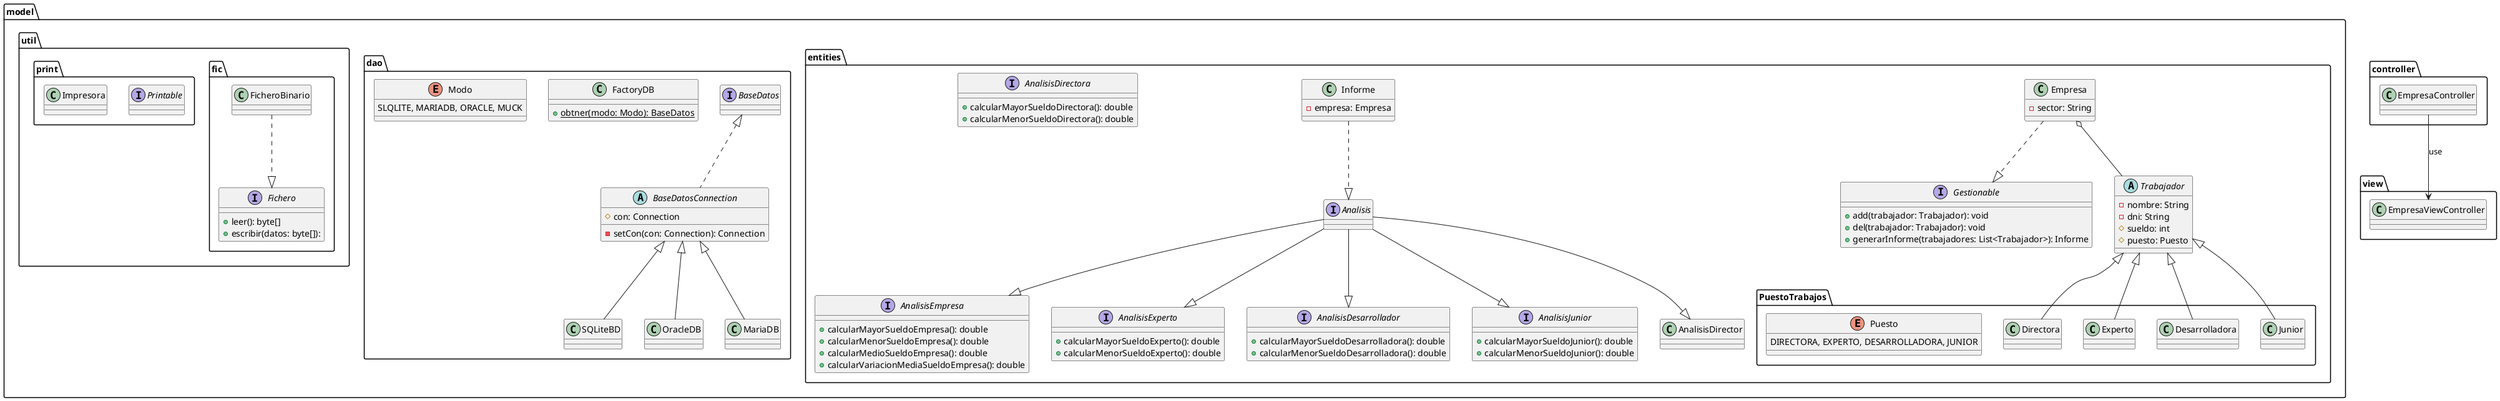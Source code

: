 @startuml

package model{

    package entities{

        interface Gestionable{
            + add(trabajador: Trabajador): void
            + del(trabajador: Trabajador): void
            + generarInforme(trabajadores: List<Trabajador>): Informe
        }

        class Empresa{
            - sector: String 
        }
        
        class Informe{
            - empresa: Empresa

        }

        interface Analisis{
'           
        }

        interface AnalisisEmpresa{
            + calcularMayorSueldoEmpresa(): double
            + calcularMenorSueldoEmpresa(): double
            + calcularMedioSueldoEmpresa(): double
            + calcularVariacionMediaSueldoEmpresa(): double
        }

        interface AnalisisDirectora{
            + calcularMayorSueldoDirectora(): double
            + calcularMenorSueldoDirectora(): double
        }

        interface AnalisisExperto{  
            + calcularMayorSueldoExperto(): double
            + calcularMenorSueldoExperto(): double
        }

        interface AnalisisDesarrollador{      
            + calcularMayorSueldoDesarrolladora(): double
            + calcularMenorSueldoDesarrolladora(): double    
        }

        interface AnalisisJunior{  
            + calcularMayorSueldoJunior(): double
            + calcularMenorSueldoJunior(): double        
        }

        abstract class Trabajador{
            - nombre: String
            - dni: String
            # sueldo: int
            # puesto: Puesto

        }

        package PuestoTrabajos{

            class Directora{
            }

            class Experto{
            }

            class Desarrolladora{
            }
        
            class Junior{
            }

            enum Puesto{
                DIRECTORA, EXPERTO, DESARROLLADORA, JUNIOR
            }

        }

        Empresa ..|> Gestionable
        Empresa  o-- Trabajador
        Trabajador <|-- Directora
        Trabajador <|-- Experto
        Trabajador <|-- Desarrolladora
        Trabajador <|-- Junior

        Informe ..|> Analisis

        Analisis --|> AnalisisEmpresa
        Analisis --|> AnalisisDirector
        Analisis --|> AnalisisExperto
        Analisis --|> AnalisisDesarrollador
        Analisis --|> AnalisisJunior
    }
    
    package dao{

        interface BaseDatos{

        }

        class SQLiteBD{

        }
        class OracleDB{

        }
        class MariaDB{

        }

        class FactoryDB{
            + {static} obtner(modo: Modo): BaseDatos
        }

        enum Modo{
            SLQLITE, MARIADB, ORACLE, MUCK
        }
        abstract class BaseDatosConnection{
            # con: Connection
            - setCon(con: Connection): Connection

        }

        BaseDatos <|.. BaseDatosConnection
        BaseDatosConnection <|-- SQLiteBD
        BaseDatosConnection <|-- OracleDB
        BaseDatosConnection <|-- MariaDB
    }

    package util{

        package fic{
            interface Fichero{
                + leer(): byte[]
                + escribir(datos: byte[]): 
            }

            class FicheroBinario{

            }

            FicheroBinario ..|> Fichero

        }

        package print{

            interface Printable{

            }

            class Impresora{

            }
        }
    }

}

package view{
    class EmpresaViewController{

    }
}

package controller{
    class EmpresaController{

    }
}

EmpresaController --> EmpresaViewController: use
@enduml